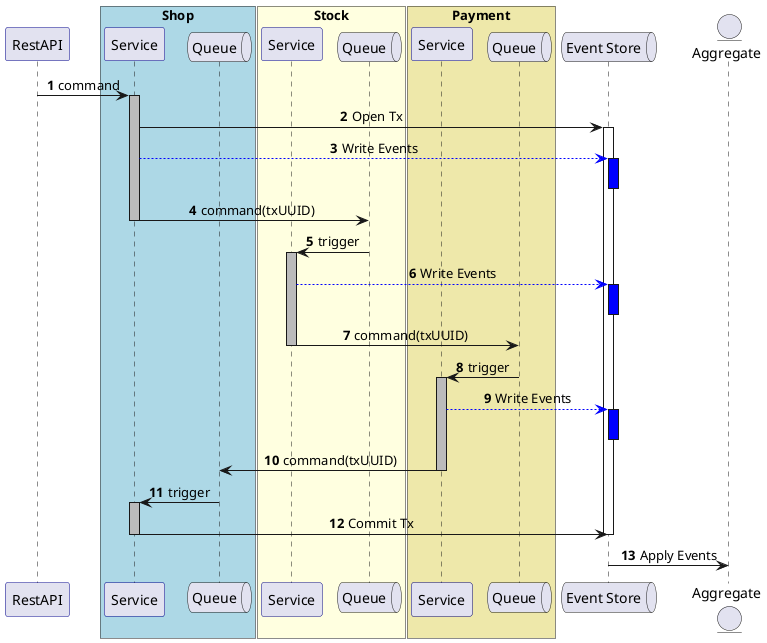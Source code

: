 @startuml "distributed-tx"

autonumber

skinparam sequence{
  ParticipantBorderColor DarkBlue
  QueueBorderColor DarkBlue
}


skinparam sequenceMessageAlign center

participant "RestAPI" as Rest

box "Shop" #LightBlue
participant "Service" as A
queue "Queue" as QueueA
end box
Box "Stock" #LightYellow
participant "Service" as B
queue "Queue" as QueueB
end box
Box "Payment" #PaleGoldenRod
participant "Service" as C
queue "Queue" as QueueC
end box
queue "Event Store" as EventStore

Entity "Aggregate" as Aggregate


Rest -> A : command
activate A #BBBBBB
A -> EventStore  : Open Tx
activate EventStore
A -[#0000FF]-> EventStore  : Write Events
activate EventStore #0000FF
deactivate EventStore
A -> QueueB  : command(txUUID)
deactivate A

B <- QueueB  : trigger
activate B #BBBBBB
B -[#0000FF]-> EventStore : Write Events
activate EventStore #0000FF
deactivate EventStore

B -> QueueC  : command(txUUID)
deactivate B
C <- QueueC  : trigger
activate C #BBBBBB
C -[#0000FF]-> EventStore : Write Events

activate EventStore #0000FF
deactivate EventStore
C -> QueueA  : command(txUUID)
deactivate C
A <- QueueA  : trigger
activate A #BBBBBB
A -> EventStore : Commit Tx

deactivate EventStore
deactivate A

EventStore -> Aggregate : Apply Events


@enduml